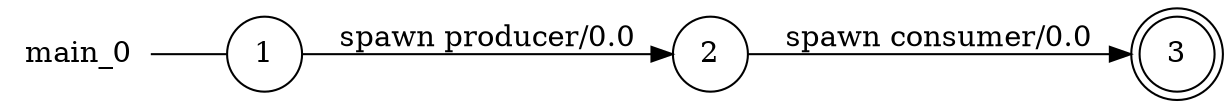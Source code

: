 digraph main_0 {
	rankdir="LR";
	n_0 [label="main_0", shape="plaintext"];
	n_1 [id="1", shape=circle, label="1"];
	n_0 -> n_1 [arrowhead=none];
	n_2 [id="2", shape=circle, label="2"];
	n_3 [id="3", shape=doublecircle, label="3"];

	n_2 -> n_3 [id="[$e|0]", label="spawn consumer/0.0"];
	n_1 -> n_2 [id="[$e|1]", label="spawn producer/0.0"];
}
